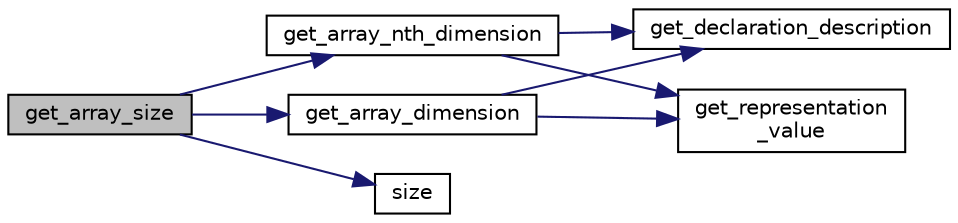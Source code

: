 digraph "get_array_size"
{
 // LATEX_PDF_SIZE
  edge [fontname="Helvetica",fontsize="10",labelfontname="Helvetica",labelfontsize="10"];
  node [fontname="Helvetica",fontsize="10",shape=record];
  rankdir="LR";
  Node1 [label="get_array_size",height=0.2,width=0.4,color="black", fillcolor="grey75", style="filled", fontcolor="black",tooltip=" "];
  Node1 -> Node2 [color="midnightblue",fontsize="10",style="solid",fontname="Helvetica"];
  Node2 [label="get_array_dimension",height=0.2,width=0.4,color="black", fillcolor="white", style="filled",URL="$d0/d41/utility_8c.html#a090389fef823ec0d609d12973dbd5ac3",tooltip=" "];
  Node2 -> Node3 [color="midnightblue",fontsize="10",style="solid",fontname="Helvetica"];
  Node3 [label="get_declaration_description",height=0.2,width=0.4,color="black", fillcolor="white", style="filled",URL="$dd/d3e/declaration__table_8c.html#a6d7cfaa61de7241348ef4a08f55bd9a0",tooltip="Gets the description of a declaration."];
  Node2 -> Node4 [color="midnightblue",fontsize="10",style="solid",fontname="Helvetica"];
  Node4 [label="get_representation\l_value",height=0.2,width=0.4,color="black", fillcolor="white", style="filled",URL="$dd/dfd/representation__table_8c.html#a64bb130b5e07aeebfd4333567ecc9a0e",tooltip="Retrieves the value of a representation from the table."];
  Node1 -> Node5 [color="midnightblue",fontsize="10",style="solid",fontname="Helvetica"];
  Node5 [label="get_array_nth_dimension",height=0.2,width=0.4,color="black", fillcolor="white", style="filled",URL="$d0/d41/utility_8c.html#ac167e84e15f5c86539c4fa275dfda0e0",tooltip=" "];
  Node5 -> Node3 [color="midnightblue",fontsize="10",style="solid",fontname="Helvetica"];
  Node5 -> Node4 [color="midnightblue",fontsize="10",style="solid",fontname="Helvetica"];
  Node1 -> Node6 [color="midnightblue",fontsize="10",style="solid",fontname="Helvetica"];
  Node6 [label="size",height=0.2,width=0.4,color="black", fillcolor="white", style="filled",URL="$d3/dbb/stack_8c.html#a05857cdc7b90e2fbf5d2fb5f050911d3",tooltip="Returns the size of the stack."];
}
